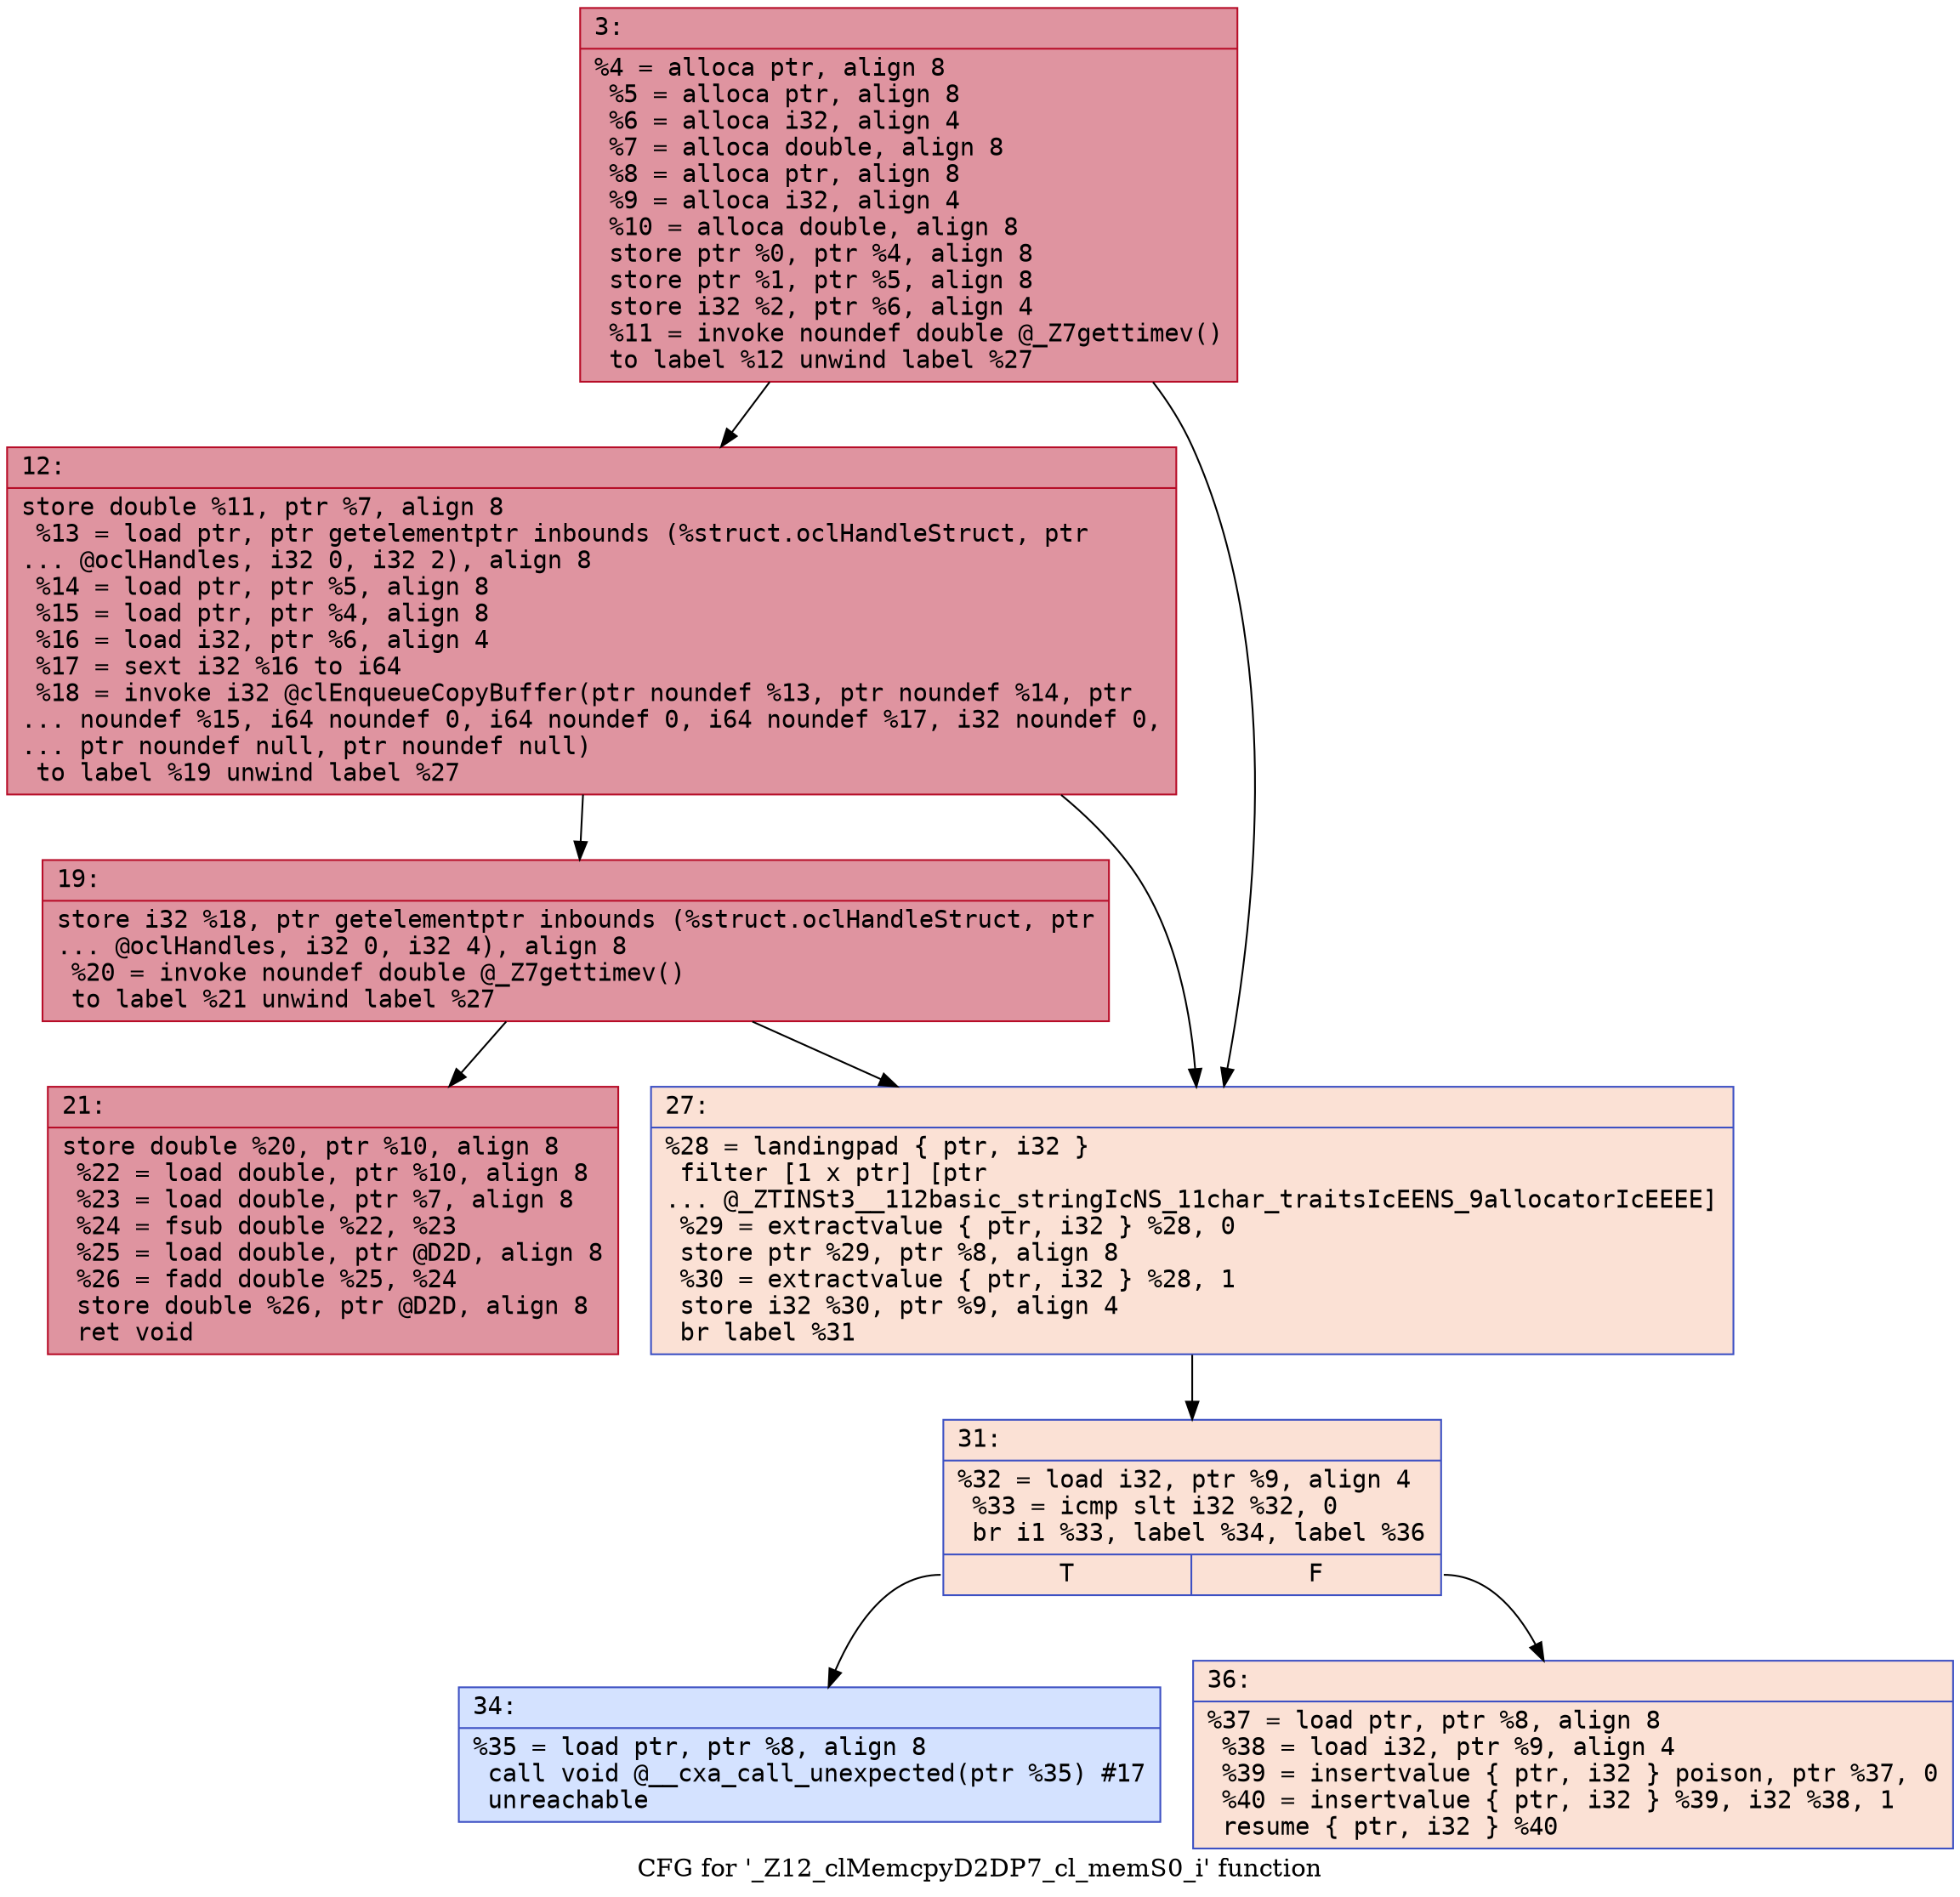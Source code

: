 digraph "CFG for '_Z12_clMemcpyD2DP7_cl_memS0_i' function" {
	label="CFG for '_Z12_clMemcpyD2DP7_cl_memS0_i' function";

	Node0x600000d0a440 [shape=record,color="#b70d28ff", style=filled, fillcolor="#b70d2870" fontname="Courier",label="{3:\l|  %4 = alloca ptr, align 8\l  %5 = alloca ptr, align 8\l  %6 = alloca i32, align 4\l  %7 = alloca double, align 8\l  %8 = alloca ptr, align 8\l  %9 = alloca i32, align 4\l  %10 = alloca double, align 8\l  store ptr %0, ptr %4, align 8\l  store ptr %1, ptr %5, align 8\l  store i32 %2, ptr %6, align 4\l  %11 = invoke noundef double @_Z7gettimev()\l          to label %12 unwind label %27\l}"];
	Node0x600000d0a440 -> Node0x600000d0a490[tooltip="3 -> 12\nProbability 100.00%" ];
	Node0x600000d0a440 -> Node0x600000d0a580[tooltip="3 -> 27\nProbability 0.00%" ];
	Node0x600000d0a490 [shape=record,color="#b70d28ff", style=filled, fillcolor="#b70d2870" fontname="Courier",label="{12:\l|  store double %11, ptr %7, align 8\l  %13 = load ptr, ptr getelementptr inbounds (%struct.oclHandleStruct, ptr\l... @oclHandles, i32 0, i32 2), align 8\l  %14 = load ptr, ptr %5, align 8\l  %15 = load ptr, ptr %4, align 8\l  %16 = load i32, ptr %6, align 4\l  %17 = sext i32 %16 to i64\l  %18 = invoke i32 @clEnqueueCopyBuffer(ptr noundef %13, ptr noundef %14, ptr\l... noundef %15, i64 noundef 0, i64 noundef 0, i64 noundef %17, i32 noundef 0,\l... ptr noundef null, ptr noundef null)\l          to label %19 unwind label %27\l}"];
	Node0x600000d0a490 -> Node0x600000d0a4e0[tooltip="12 -> 19\nProbability 100.00%" ];
	Node0x600000d0a490 -> Node0x600000d0a580[tooltip="12 -> 27\nProbability 0.00%" ];
	Node0x600000d0a4e0 [shape=record,color="#b70d28ff", style=filled, fillcolor="#b70d2870" fontname="Courier",label="{19:\l|  store i32 %18, ptr getelementptr inbounds (%struct.oclHandleStruct, ptr\l... @oclHandles, i32 0, i32 4), align 8\l  %20 = invoke noundef double @_Z7gettimev()\l          to label %21 unwind label %27\l}"];
	Node0x600000d0a4e0 -> Node0x600000d0a530[tooltip="19 -> 21\nProbability 100.00%" ];
	Node0x600000d0a4e0 -> Node0x600000d0a580[tooltip="19 -> 27\nProbability 0.00%" ];
	Node0x600000d0a530 [shape=record,color="#b70d28ff", style=filled, fillcolor="#b70d2870" fontname="Courier",label="{21:\l|  store double %20, ptr %10, align 8\l  %22 = load double, ptr %10, align 8\l  %23 = load double, ptr %7, align 8\l  %24 = fsub double %22, %23\l  %25 = load double, ptr @D2D, align 8\l  %26 = fadd double %25, %24\l  store double %26, ptr @D2D, align 8\l  ret void\l}"];
	Node0x600000d0a580 [shape=record,color="#3d50c3ff", style=filled, fillcolor="#f7bca170" fontname="Courier",label="{27:\l|  %28 = landingpad \{ ptr, i32 \}\l          filter [1 x ptr] [ptr\l... @_ZTINSt3__112basic_stringIcNS_11char_traitsIcEENS_9allocatorIcEEEE]\l  %29 = extractvalue \{ ptr, i32 \} %28, 0\l  store ptr %29, ptr %8, align 8\l  %30 = extractvalue \{ ptr, i32 \} %28, 1\l  store i32 %30, ptr %9, align 4\l  br label %31\l}"];
	Node0x600000d0a580 -> Node0x600000d0a5d0[tooltip="27 -> 31\nProbability 100.00%" ];
	Node0x600000d0a5d0 [shape=record,color="#3d50c3ff", style=filled, fillcolor="#f7bca170" fontname="Courier",label="{31:\l|  %32 = load i32, ptr %9, align 4\l  %33 = icmp slt i32 %32, 0\l  br i1 %33, label %34, label %36\l|{<s0>T|<s1>F}}"];
	Node0x600000d0a5d0:s0 -> Node0x600000d0a620[tooltip="31 -> 34\nProbability 0.00%" ];
	Node0x600000d0a5d0:s1 -> Node0x600000d0a670[tooltip="31 -> 36\nProbability 100.00%" ];
	Node0x600000d0a620 [shape=record,color="#3d50c3ff", style=filled, fillcolor="#9ebeff70" fontname="Courier",label="{34:\l|  %35 = load ptr, ptr %8, align 8\l  call void @__cxa_call_unexpected(ptr %35) #17\l  unreachable\l}"];
	Node0x600000d0a670 [shape=record,color="#3d50c3ff", style=filled, fillcolor="#f7bca170" fontname="Courier",label="{36:\l|  %37 = load ptr, ptr %8, align 8\l  %38 = load i32, ptr %9, align 4\l  %39 = insertvalue \{ ptr, i32 \} poison, ptr %37, 0\l  %40 = insertvalue \{ ptr, i32 \} %39, i32 %38, 1\l  resume \{ ptr, i32 \} %40\l}"];
}
